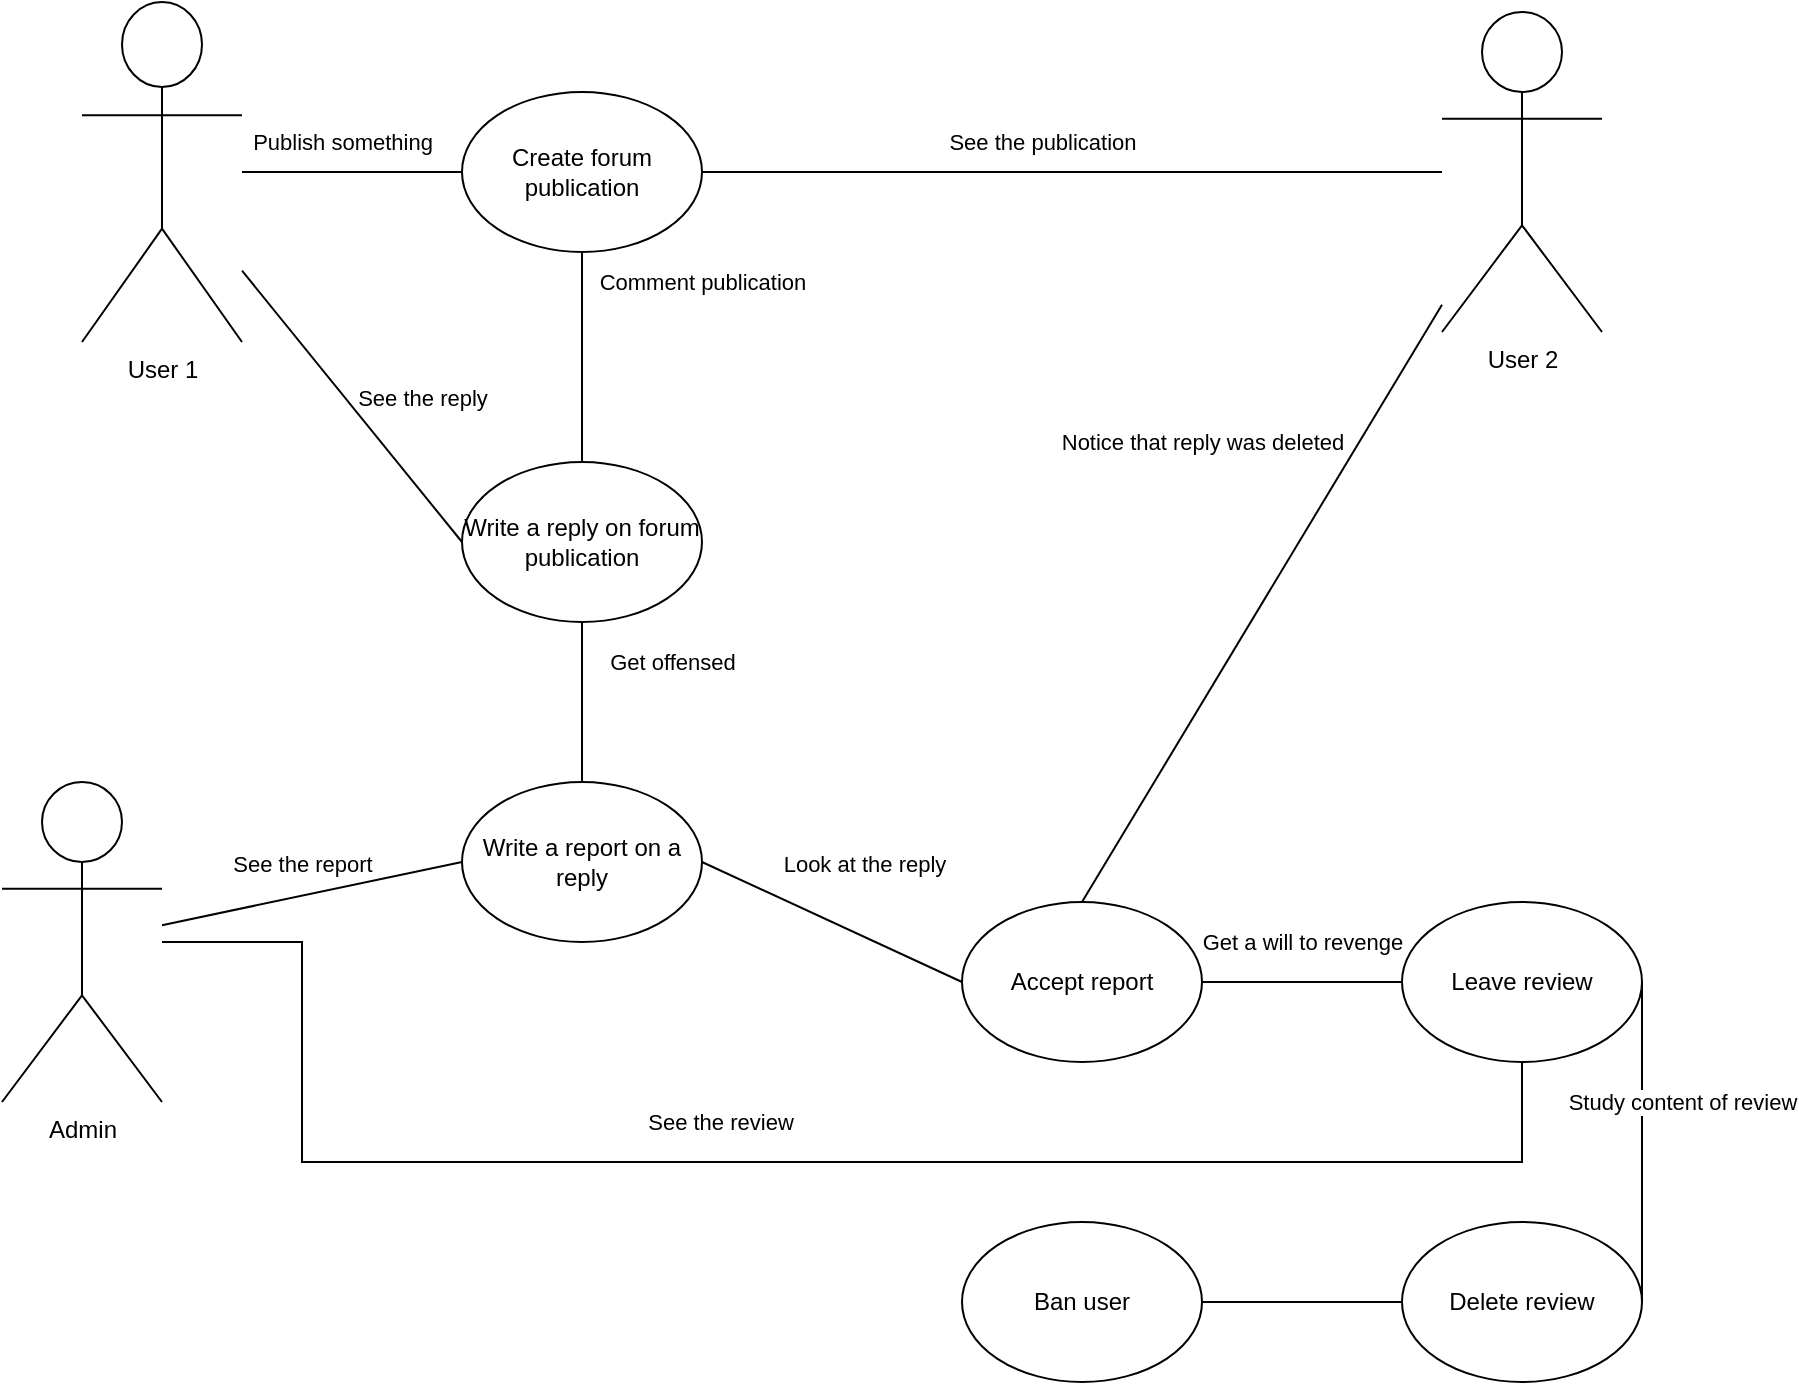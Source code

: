 <mxfile version="24.4.11" type="device">
  <diagram name="Страница — 1" id="JNQdHk5LoMmWw5N2zOa-">
    <mxGraphModel dx="1674" dy="772" grid="1" gridSize="10" guides="1" tooltips="1" connect="1" arrows="1" fold="1" page="1" pageScale="1" pageWidth="1169" pageHeight="827" math="0" shadow="0">
      <root>
        <mxCell id="0" />
        <mxCell id="1" parent="0" />
        <mxCell id="iH-NXFwBTJ7j3C_lmRFh-2" value="User 1" style="shape=umlActor;verticalLabelPosition=bottom;verticalAlign=top;html=1;" vertex="1" parent="1">
          <mxGeometry x="290" y="120" width="80" height="170" as="geometry" />
        </mxCell>
        <mxCell id="iH-NXFwBTJ7j3C_lmRFh-3" value="Admin" style="shape=umlActor;verticalLabelPosition=bottom;verticalAlign=top;html=1;" vertex="1" parent="1">
          <mxGeometry x="250" y="510" width="80" height="160" as="geometry" />
        </mxCell>
        <mxCell id="iH-NXFwBTJ7j3C_lmRFh-7" value="Create forum publication" style="ellipse;whiteSpace=wrap;html=1;" vertex="1" parent="1">
          <mxGeometry x="480" y="165" width="120" height="80" as="geometry" />
        </mxCell>
        <mxCell id="iH-NXFwBTJ7j3C_lmRFh-8" value="User 2" style="shape=umlActor;verticalLabelPosition=bottom;verticalAlign=top;html=1;" vertex="1" parent="1">
          <mxGeometry x="970" y="125" width="80" height="160" as="geometry" />
        </mxCell>
        <mxCell id="iH-NXFwBTJ7j3C_lmRFh-11" value="" style="endArrow=none;html=1;rounded=0;entryX=0;entryY=0.5;entryDx=0;entryDy=0;" edge="1" parent="1" source="iH-NXFwBTJ7j3C_lmRFh-2" target="iH-NXFwBTJ7j3C_lmRFh-7">
          <mxGeometry width="50" height="50" relative="1" as="geometry">
            <mxPoint x="450" y="380" as="sourcePoint" />
            <mxPoint x="500" y="330" as="targetPoint" />
          </mxGeometry>
        </mxCell>
        <mxCell id="iH-NXFwBTJ7j3C_lmRFh-12" value="Publish something" style="edgeLabel;html=1;align=center;verticalAlign=middle;resizable=0;points=[];" vertex="1" connectable="0" parent="iH-NXFwBTJ7j3C_lmRFh-11">
          <mxGeometry x="-0.418" y="1" relative="1" as="geometry">
            <mxPoint x="18" y="-14" as="offset" />
          </mxGeometry>
        </mxCell>
        <mxCell id="iH-NXFwBTJ7j3C_lmRFh-13" value="" style="endArrow=none;html=1;rounded=0;exitX=1;exitY=0.5;exitDx=0;exitDy=0;" edge="1" parent="1" source="iH-NXFwBTJ7j3C_lmRFh-7" target="iH-NXFwBTJ7j3C_lmRFh-8">
          <mxGeometry width="50" height="50" relative="1" as="geometry">
            <mxPoint x="810" y="220" as="sourcePoint" />
            <mxPoint x="850" y="210" as="targetPoint" />
          </mxGeometry>
        </mxCell>
        <mxCell id="iH-NXFwBTJ7j3C_lmRFh-16" value="See the publication" style="edgeLabel;html=1;align=center;verticalAlign=middle;resizable=0;points=[];" vertex="1" connectable="0" parent="iH-NXFwBTJ7j3C_lmRFh-13">
          <mxGeometry x="-0.103" y="-1" relative="1" as="geometry">
            <mxPoint x="4" y="-16" as="offset" />
          </mxGeometry>
        </mxCell>
        <mxCell id="iH-NXFwBTJ7j3C_lmRFh-14" value="Write a reply on forum publication" style="ellipse;whiteSpace=wrap;html=1;" vertex="1" parent="1">
          <mxGeometry x="480" y="350" width="120" height="80" as="geometry" />
        </mxCell>
        <mxCell id="iH-NXFwBTJ7j3C_lmRFh-15" value="" style="endArrow=none;html=1;rounded=0;entryX=0.5;entryY=1;entryDx=0;entryDy=0;exitX=0.5;exitY=0;exitDx=0;exitDy=0;" edge="1" parent="1" source="iH-NXFwBTJ7j3C_lmRFh-14" target="iH-NXFwBTJ7j3C_lmRFh-7">
          <mxGeometry width="50" height="50" relative="1" as="geometry">
            <mxPoint x="720" y="340" as="sourcePoint" />
            <mxPoint x="770" y="290" as="targetPoint" />
          </mxGeometry>
        </mxCell>
        <mxCell id="iH-NXFwBTJ7j3C_lmRFh-17" value="Comment publication" style="edgeLabel;html=1;align=center;verticalAlign=middle;resizable=0;points=[];" vertex="1" connectable="0" parent="iH-NXFwBTJ7j3C_lmRFh-15">
          <mxGeometry x="-0.029" y="1" relative="1" as="geometry">
            <mxPoint x="61" y="-39" as="offset" />
          </mxGeometry>
        </mxCell>
        <mxCell id="iH-NXFwBTJ7j3C_lmRFh-18" value="" style="endArrow=none;html=1;rounded=0;entryX=0;entryY=0.5;entryDx=0;entryDy=0;" edge="1" parent="1" source="iH-NXFwBTJ7j3C_lmRFh-2" target="iH-NXFwBTJ7j3C_lmRFh-14">
          <mxGeometry width="50" height="50" relative="1" as="geometry">
            <mxPoint x="210" y="420" as="sourcePoint" />
            <mxPoint x="260" y="370" as="targetPoint" />
          </mxGeometry>
        </mxCell>
        <mxCell id="iH-NXFwBTJ7j3C_lmRFh-19" value="See the reply" style="edgeLabel;html=1;align=center;verticalAlign=middle;resizable=0;points=[];" vertex="1" connectable="0" parent="iH-NXFwBTJ7j3C_lmRFh-18">
          <mxGeometry x="-0.075" relative="1" as="geometry">
            <mxPoint x="39" as="offset" />
          </mxGeometry>
        </mxCell>
        <mxCell id="iH-NXFwBTJ7j3C_lmRFh-20" value="" style="endArrow=none;html=1;rounded=0;entryX=0.5;entryY=1;entryDx=0;entryDy=0;exitX=0.5;exitY=0;exitDx=0;exitDy=0;" edge="1" parent="1" source="iH-NXFwBTJ7j3C_lmRFh-21" target="iH-NXFwBTJ7j3C_lmRFh-14">
          <mxGeometry width="50" height="50" relative="1" as="geometry">
            <mxPoint x="720" y="440" as="sourcePoint" />
            <mxPoint x="770" y="390" as="targetPoint" />
          </mxGeometry>
        </mxCell>
        <mxCell id="iH-NXFwBTJ7j3C_lmRFh-22" value="Get offensed" style="edgeLabel;html=1;align=center;verticalAlign=middle;resizable=0;points=[];" vertex="1" connectable="0" parent="iH-NXFwBTJ7j3C_lmRFh-20">
          <mxGeometry x="0.225" y="-1" relative="1" as="geometry">
            <mxPoint x="44" y="-11" as="offset" />
          </mxGeometry>
        </mxCell>
        <mxCell id="iH-NXFwBTJ7j3C_lmRFh-21" value="Write a report on a reply" style="ellipse;whiteSpace=wrap;html=1;" vertex="1" parent="1">
          <mxGeometry x="480" y="510" width="120" height="80" as="geometry" />
        </mxCell>
        <mxCell id="iH-NXFwBTJ7j3C_lmRFh-23" value="" style="endArrow=none;html=1;rounded=0;entryX=0;entryY=0.5;entryDx=0;entryDy=0;" edge="1" parent="1" source="iH-NXFwBTJ7j3C_lmRFh-3" target="iH-NXFwBTJ7j3C_lmRFh-21">
          <mxGeometry width="50" height="50" relative="1" as="geometry">
            <mxPoint x="490" y="670" as="sourcePoint" />
            <mxPoint x="540" y="620" as="targetPoint" />
          </mxGeometry>
        </mxCell>
        <mxCell id="iH-NXFwBTJ7j3C_lmRFh-24" value="See the report" style="edgeLabel;html=1;align=center;verticalAlign=middle;resizable=0;points=[];" vertex="1" connectable="0" parent="iH-NXFwBTJ7j3C_lmRFh-23">
          <mxGeometry x="-0.412" relative="1" as="geometry">
            <mxPoint x="26" y="-22" as="offset" />
          </mxGeometry>
        </mxCell>
        <mxCell id="iH-NXFwBTJ7j3C_lmRFh-25" value="" style="endArrow=none;html=1;rounded=0;exitX=1;exitY=0.5;exitDx=0;exitDy=0;entryX=0;entryY=0.5;entryDx=0;entryDy=0;" edge="1" parent="1" source="iH-NXFwBTJ7j3C_lmRFh-21" target="iH-NXFwBTJ7j3C_lmRFh-26">
          <mxGeometry width="50" height="50" relative="1" as="geometry">
            <mxPoint x="750" y="590" as="sourcePoint" />
            <mxPoint x="720" y="600" as="targetPoint" />
          </mxGeometry>
        </mxCell>
        <mxCell id="iH-NXFwBTJ7j3C_lmRFh-27" value="Look at the reply" style="edgeLabel;html=1;align=center;verticalAlign=middle;resizable=0;points=[];" vertex="1" connectable="0" parent="iH-NXFwBTJ7j3C_lmRFh-25">
          <mxGeometry x="0.013" relative="1" as="geometry">
            <mxPoint x="15" y="-30" as="offset" />
          </mxGeometry>
        </mxCell>
        <mxCell id="iH-NXFwBTJ7j3C_lmRFh-26" value="Accept report" style="ellipse;whiteSpace=wrap;html=1;" vertex="1" parent="1">
          <mxGeometry x="730" y="570" width="120" height="80" as="geometry" />
        </mxCell>
        <mxCell id="iH-NXFwBTJ7j3C_lmRFh-30" value="" style="endArrow=none;html=1;rounded=0;exitX=0.5;exitY=0;exitDx=0;exitDy=0;" edge="1" parent="1" source="iH-NXFwBTJ7j3C_lmRFh-26" target="iH-NXFwBTJ7j3C_lmRFh-8">
          <mxGeometry width="50" height="50" relative="1" as="geometry">
            <mxPoint x="720" y="440" as="sourcePoint" />
            <mxPoint x="770" y="390" as="targetPoint" />
          </mxGeometry>
        </mxCell>
        <mxCell id="iH-NXFwBTJ7j3C_lmRFh-31" value="Notice that reply was deleted" style="edgeLabel;html=1;align=center;verticalAlign=middle;resizable=0;points=[];" vertex="1" connectable="0" parent="iH-NXFwBTJ7j3C_lmRFh-30">
          <mxGeometry x="0.27" y="3" relative="1" as="geometry">
            <mxPoint x="-52" y="-39" as="offset" />
          </mxGeometry>
        </mxCell>
        <mxCell id="iH-NXFwBTJ7j3C_lmRFh-34" value="" style="endArrow=none;html=1;rounded=0;exitX=1;exitY=0.5;exitDx=0;exitDy=0;entryX=0;entryY=0.5;entryDx=0;entryDy=0;" edge="1" parent="1" source="iH-NXFwBTJ7j3C_lmRFh-26" target="iH-NXFwBTJ7j3C_lmRFh-35">
          <mxGeometry width="50" height="50" relative="1" as="geometry">
            <mxPoint x="1010" y="550" as="sourcePoint" />
            <mxPoint x="950" y="610" as="targetPoint" />
          </mxGeometry>
        </mxCell>
        <mxCell id="iH-NXFwBTJ7j3C_lmRFh-36" value="Get a will to revenge" style="edgeLabel;html=1;align=center;verticalAlign=middle;resizable=0;points=[];" vertex="1" connectable="0" parent="iH-NXFwBTJ7j3C_lmRFh-34">
          <mxGeometry x="-0.26" y="3" relative="1" as="geometry">
            <mxPoint x="13" y="-17" as="offset" />
          </mxGeometry>
        </mxCell>
        <mxCell id="iH-NXFwBTJ7j3C_lmRFh-35" value="Leave review" style="ellipse;whiteSpace=wrap;html=1;" vertex="1" parent="1">
          <mxGeometry x="950" y="570" width="120" height="80" as="geometry" />
        </mxCell>
        <mxCell id="iH-NXFwBTJ7j3C_lmRFh-37" value="" style="endArrow=none;html=1;rounded=0;entryX=0.5;entryY=1;entryDx=0;entryDy=0;" edge="1" parent="1" source="iH-NXFwBTJ7j3C_lmRFh-3" target="iH-NXFwBTJ7j3C_lmRFh-35">
          <mxGeometry width="50" height="50" relative="1" as="geometry">
            <mxPoint x="580" y="720" as="sourcePoint" />
            <mxPoint x="630" y="670" as="targetPoint" />
            <Array as="points">
              <mxPoint x="400" y="590" />
              <mxPoint x="400" y="700" />
              <mxPoint x="1010" y="700" />
            </Array>
          </mxGeometry>
        </mxCell>
        <mxCell id="iH-NXFwBTJ7j3C_lmRFh-38" value="See the review" style="edgeLabel;html=1;align=center;verticalAlign=middle;resizable=0;points=[];" vertex="1" connectable="0" parent="iH-NXFwBTJ7j3C_lmRFh-37">
          <mxGeometry x="-0.074" relative="1" as="geometry">
            <mxPoint y="-20" as="offset" />
          </mxGeometry>
        </mxCell>
        <mxCell id="iH-NXFwBTJ7j3C_lmRFh-39" value="Delete review" style="ellipse;whiteSpace=wrap;html=1;" vertex="1" parent="1">
          <mxGeometry x="950" y="730" width="120" height="80" as="geometry" />
        </mxCell>
        <mxCell id="iH-NXFwBTJ7j3C_lmRFh-40" value="" style="endArrow=none;html=1;rounded=0;entryX=1;entryY=0.5;entryDx=0;entryDy=0;exitX=1;exitY=0.5;exitDx=0;exitDy=0;" edge="1" parent="1" source="iH-NXFwBTJ7j3C_lmRFh-39" target="iH-NXFwBTJ7j3C_lmRFh-35">
          <mxGeometry width="50" height="50" relative="1" as="geometry">
            <mxPoint x="1050" y="730" as="sourcePoint" />
            <mxPoint x="1100" y="680" as="targetPoint" />
          </mxGeometry>
        </mxCell>
        <mxCell id="iH-NXFwBTJ7j3C_lmRFh-41" value="Study content of review" style="edgeLabel;html=1;align=center;verticalAlign=middle;resizable=0;points=[];" vertex="1" connectable="0" parent="iH-NXFwBTJ7j3C_lmRFh-40">
          <mxGeometry x="0.075" y="1" relative="1" as="geometry">
            <mxPoint x="21" y="-14" as="offset" />
          </mxGeometry>
        </mxCell>
        <mxCell id="iH-NXFwBTJ7j3C_lmRFh-42" value="" style="endArrow=none;html=1;rounded=0;entryX=0;entryY=0.5;entryDx=0;entryDy=0;exitX=1;exitY=0.5;exitDx=0;exitDy=0;" edge="1" parent="1" source="iH-NXFwBTJ7j3C_lmRFh-43" target="iH-NXFwBTJ7j3C_lmRFh-39">
          <mxGeometry width="50" height="50" relative="1" as="geometry">
            <mxPoint x="850" y="770" as="sourcePoint" />
            <mxPoint x="910" y="770" as="targetPoint" />
          </mxGeometry>
        </mxCell>
        <mxCell id="iH-NXFwBTJ7j3C_lmRFh-43" value="Ban user" style="ellipse;whiteSpace=wrap;html=1;" vertex="1" parent="1">
          <mxGeometry x="730" y="730" width="120" height="80" as="geometry" />
        </mxCell>
      </root>
    </mxGraphModel>
  </diagram>
</mxfile>
